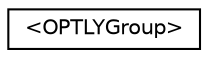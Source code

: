 digraph "Graphical Class Hierarchy"
{
  edge [fontname="Helvetica",fontsize="10",labelfontname="Helvetica",labelfontsize="10"];
  node [fontname="Helvetica",fontsize="10",shape=record];
  rankdir="LR";
  Node0 [label="\<OPTLYGroup\>",height=0.2,width=0.4,color="black", fillcolor="white", style="filled",URL="$protocol_o_p_t_l_y_group-p.html"];
}
